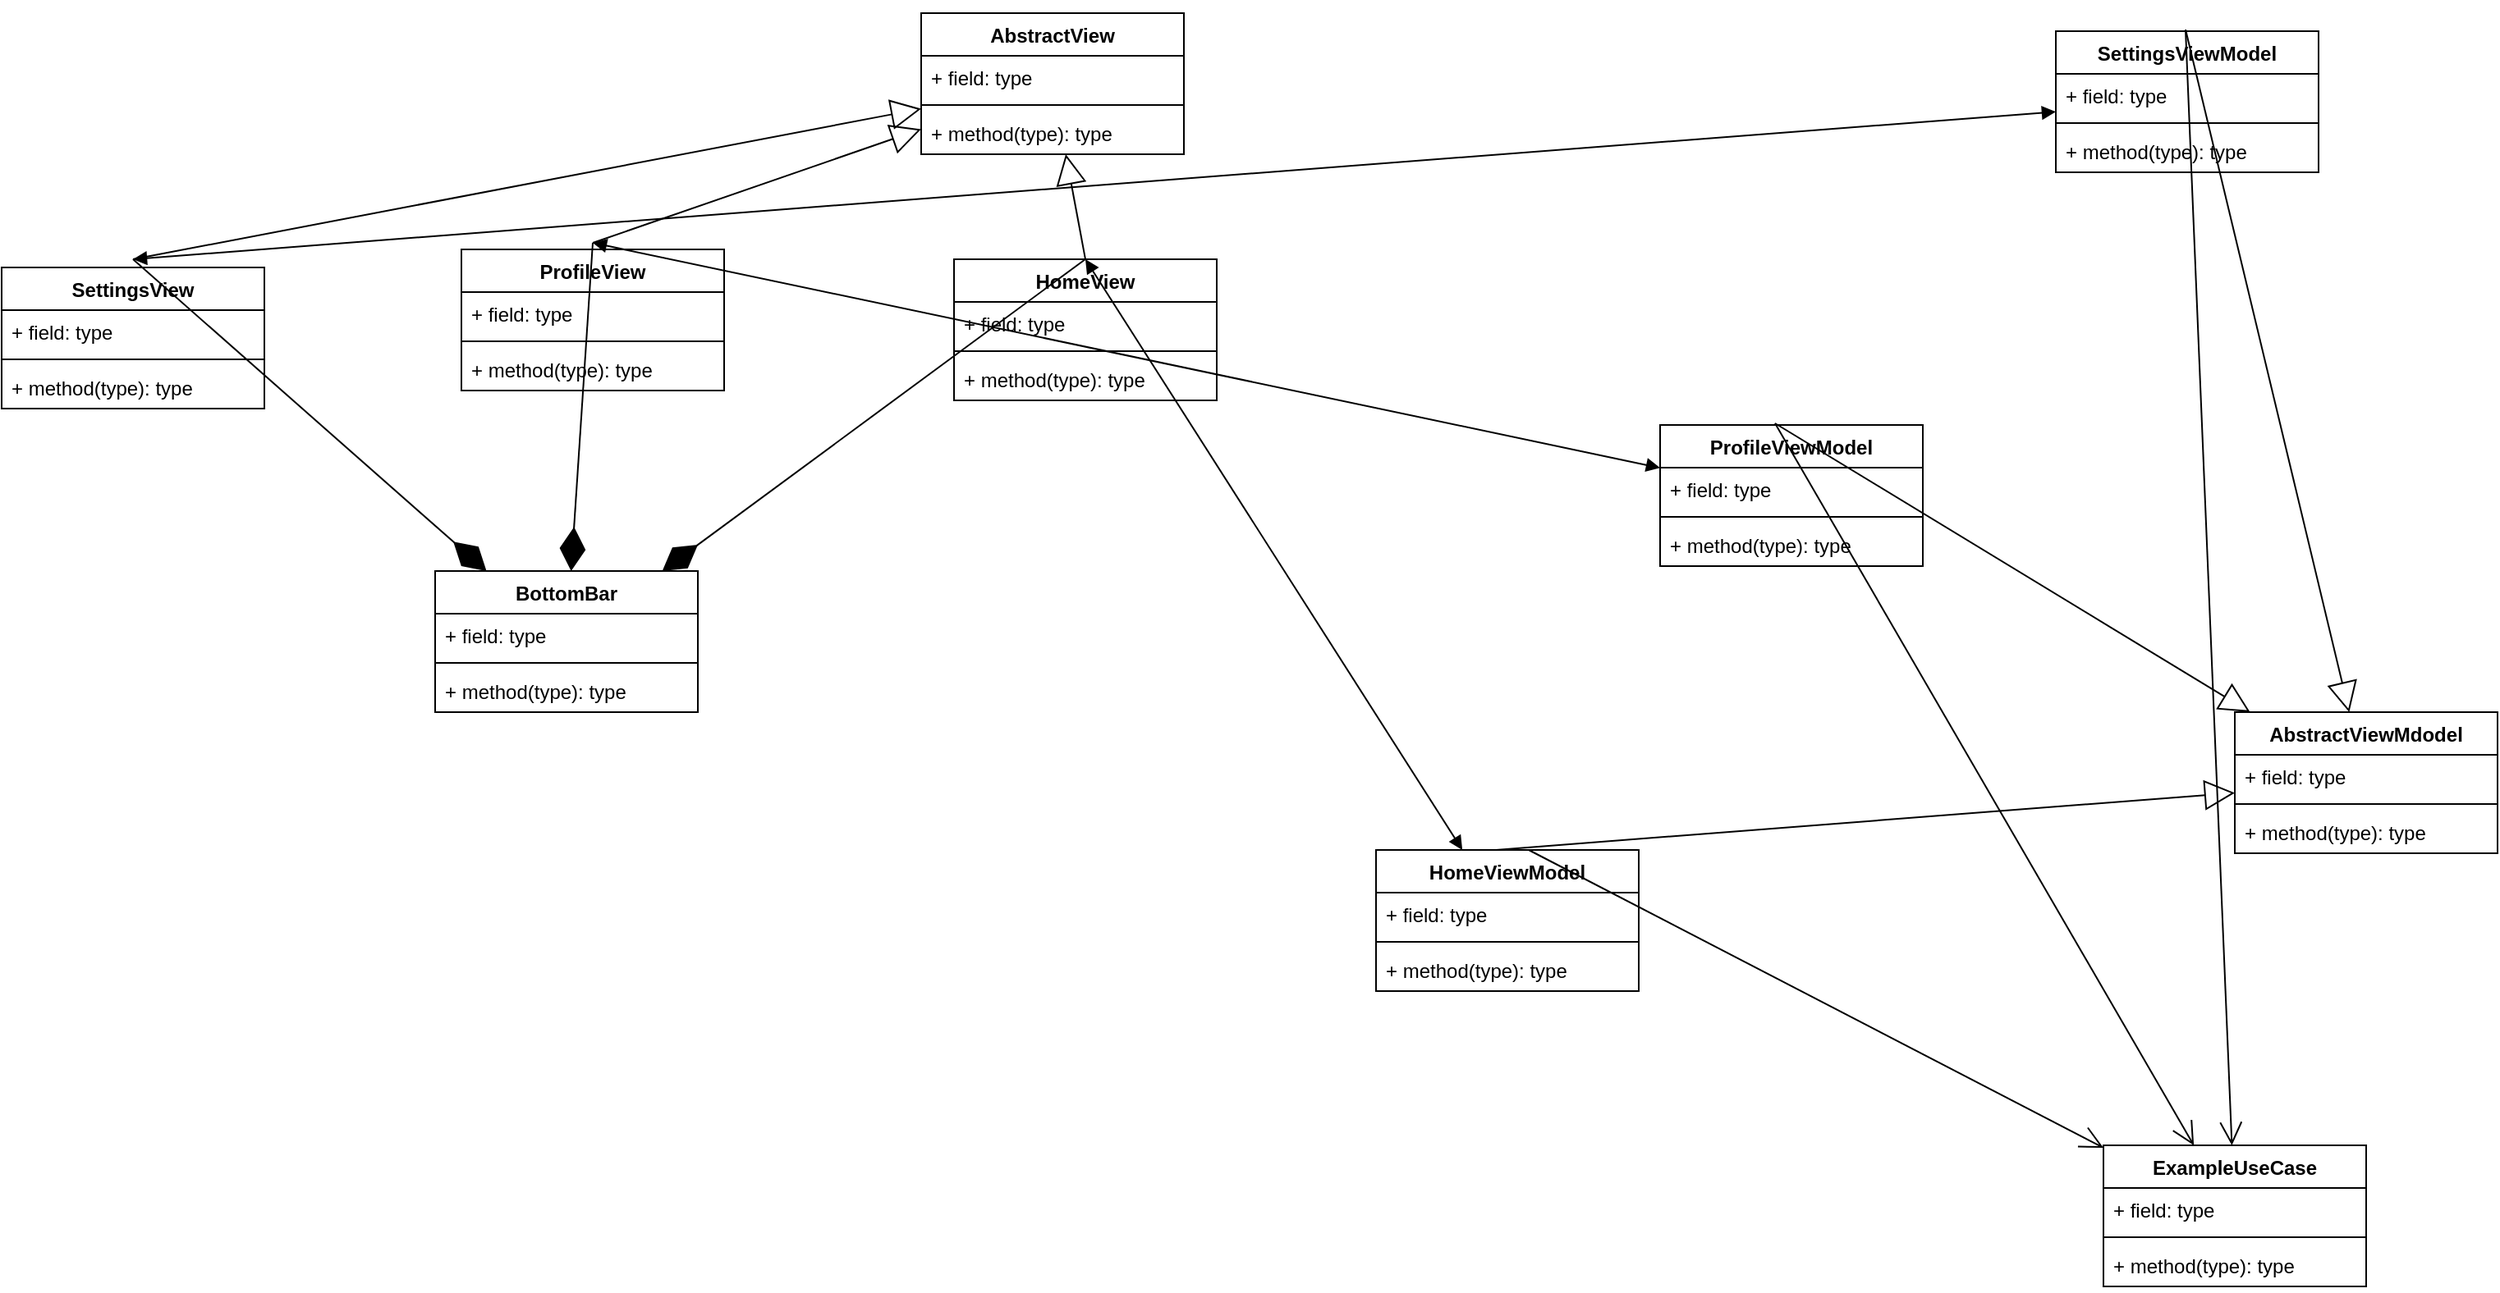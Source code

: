 <mxfile version="24.7.17">
  <diagram id="C5RBs43oDa-KdzZeNtuy" name="Page-1">
    <mxGraphModel dx="3983" dy="1902" grid="1" gridSize="10" guides="1" tooltips="1" connect="1" arrows="1" fold="1" page="1" pageScale="1" pageWidth="827" pageHeight="1169" math="0" shadow="0">
      <root>
        <mxCell id="WIyWlLk6GJQsqaUBKTNV-0" />
        <mxCell id="WIyWlLk6GJQsqaUBKTNV-1" parent="WIyWlLk6GJQsqaUBKTNV-0" />
        <mxCell id="GY4QkRGqoK_6zN_-OmSG-0" value="BottomBar" style="swimlane;fontStyle=1;align=center;verticalAlign=top;childLayout=stackLayout;horizontal=1;startSize=26;horizontalStack=0;resizeParent=1;resizeParentMax=0;resizeLast=0;collapsible=1;marginBottom=0;whiteSpace=wrap;html=1;" vertex="1" parent="WIyWlLk6GJQsqaUBKTNV-1">
          <mxGeometry x="254" y="370" width="160" height="86" as="geometry" />
        </mxCell>
        <mxCell id="GY4QkRGqoK_6zN_-OmSG-1" value="+ field: type" style="text;strokeColor=none;fillColor=none;align=left;verticalAlign=top;spacingLeft=4;spacingRight=4;overflow=hidden;rotatable=0;points=[[0,0.5],[1,0.5]];portConstraint=eastwest;whiteSpace=wrap;html=1;" vertex="1" parent="GY4QkRGqoK_6zN_-OmSG-0">
          <mxGeometry y="26" width="160" height="26" as="geometry" />
        </mxCell>
        <mxCell id="GY4QkRGqoK_6zN_-OmSG-2" value="" style="line;strokeWidth=1;fillColor=none;align=left;verticalAlign=middle;spacingTop=-1;spacingLeft=3;spacingRight=3;rotatable=0;labelPosition=right;points=[];portConstraint=eastwest;strokeColor=inherit;" vertex="1" parent="GY4QkRGqoK_6zN_-OmSG-0">
          <mxGeometry y="52" width="160" height="8" as="geometry" />
        </mxCell>
        <mxCell id="GY4QkRGqoK_6zN_-OmSG-3" value="+ method(type): type" style="text;strokeColor=none;fillColor=none;align=left;verticalAlign=top;spacingLeft=4;spacingRight=4;overflow=hidden;rotatable=0;points=[[0,0.5],[1,0.5]];portConstraint=eastwest;whiteSpace=wrap;html=1;" vertex="1" parent="GY4QkRGqoK_6zN_-OmSG-0">
          <mxGeometry y="60" width="160" height="26" as="geometry" />
        </mxCell>
        <mxCell id="GY4QkRGqoK_6zN_-OmSG-4" value="HomeView" style="swimlane;fontStyle=1;align=center;verticalAlign=top;childLayout=stackLayout;horizontal=1;startSize=26;horizontalStack=0;resizeParent=1;resizeParentMax=0;resizeLast=0;collapsible=1;marginBottom=0;whiteSpace=wrap;html=1;" vertex="1" parent="WIyWlLk6GJQsqaUBKTNV-1">
          <mxGeometry x="570" y="180" width="160" height="86" as="geometry" />
        </mxCell>
        <mxCell id="GY4QkRGqoK_6zN_-OmSG-23" value="" style="endArrow=block;endSize=16;endFill=0;html=1;rounded=0;" edge="1" parent="GY4QkRGqoK_6zN_-OmSG-4" target="GY4QkRGqoK_6zN_-OmSG-16">
          <mxGeometry width="160" relative="1" as="geometry">
            <mxPoint x="80" as="sourcePoint" />
            <mxPoint x="240" as="targetPoint" />
          </mxGeometry>
        </mxCell>
        <mxCell id="GY4QkRGqoK_6zN_-OmSG-27" value="" style="endArrow=diamondThin;endFill=1;endSize=24;html=1;rounded=0;" edge="1" parent="GY4QkRGqoK_6zN_-OmSG-4" target="GY4QkRGqoK_6zN_-OmSG-0">
          <mxGeometry width="160" relative="1" as="geometry">
            <mxPoint x="80" as="sourcePoint" />
            <mxPoint x="240" as="targetPoint" />
          </mxGeometry>
        </mxCell>
        <mxCell id="GY4QkRGqoK_6zN_-OmSG-52" value="" style="endArrow=block;startArrow=block;endFill=1;startFill=1;html=1;rounded=0;" edge="1" parent="GY4QkRGqoK_6zN_-OmSG-4" target="GY4QkRGqoK_6zN_-OmSG-32">
          <mxGeometry width="160" relative="1" as="geometry">
            <mxPoint x="80" as="sourcePoint" />
            <mxPoint x="240" as="targetPoint" />
          </mxGeometry>
        </mxCell>
        <mxCell id="GY4QkRGqoK_6zN_-OmSG-5" value="+ field: type" style="text;strokeColor=none;fillColor=none;align=left;verticalAlign=top;spacingLeft=4;spacingRight=4;overflow=hidden;rotatable=0;points=[[0,0.5],[1,0.5]];portConstraint=eastwest;whiteSpace=wrap;html=1;" vertex="1" parent="GY4QkRGqoK_6zN_-OmSG-4">
          <mxGeometry y="26" width="160" height="26" as="geometry" />
        </mxCell>
        <mxCell id="GY4QkRGqoK_6zN_-OmSG-6" value="" style="line;strokeWidth=1;fillColor=none;align=left;verticalAlign=middle;spacingTop=-1;spacingLeft=3;spacingRight=3;rotatable=0;labelPosition=right;points=[];portConstraint=eastwest;strokeColor=inherit;" vertex="1" parent="GY4QkRGqoK_6zN_-OmSG-4">
          <mxGeometry y="52" width="160" height="8" as="geometry" />
        </mxCell>
        <mxCell id="GY4QkRGqoK_6zN_-OmSG-7" value="+ method(type): type" style="text;strokeColor=none;fillColor=none;align=left;verticalAlign=top;spacingLeft=4;spacingRight=4;overflow=hidden;rotatable=0;points=[[0,0.5],[1,0.5]];portConstraint=eastwest;whiteSpace=wrap;html=1;" vertex="1" parent="GY4QkRGqoK_6zN_-OmSG-4">
          <mxGeometry y="60" width="160" height="26" as="geometry" />
        </mxCell>
        <mxCell id="GY4QkRGqoK_6zN_-OmSG-8" value="ProfileView" style="swimlane;fontStyle=1;align=center;verticalAlign=top;childLayout=stackLayout;horizontal=1;startSize=26;horizontalStack=0;resizeParent=1;resizeParentMax=0;resizeLast=0;collapsible=1;marginBottom=0;whiteSpace=wrap;html=1;" vertex="1" parent="WIyWlLk6GJQsqaUBKTNV-1">
          <mxGeometry x="270" y="174" width="160" height="86" as="geometry" />
        </mxCell>
        <mxCell id="GY4QkRGqoK_6zN_-OmSG-9" value="+ field: type" style="text;strokeColor=none;fillColor=none;align=left;verticalAlign=top;spacingLeft=4;spacingRight=4;overflow=hidden;rotatable=0;points=[[0,0.5],[1,0.5]];portConstraint=eastwest;whiteSpace=wrap;html=1;" vertex="1" parent="GY4QkRGqoK_6zN_-OmSG-8">
          <mxGeometry y="26" width="160" height="26" as="geometry" />
        </mxCell>
        <mxCell id="GY4QkRGqoK_6zN_-OmSG-10" value="" style="line;strokeWidth=1;fillColor=none;align=left;verticalAlign=middle;spacingTop=-1;spacingLeft=3;spacingRight=3;rotatable=0;labelPosition=right;points=[];portConstraint=eastwest;strokeColor=inherit;" vertex="1" parent="GY4QkRGqoK_6zN_-OmSG-8">
          <mxGeometry y="52" width="160" height="8" as="geometry" />
        </mxCell>
        <mxCell id="GY4QkRGqoK_6zN_-OmSG-11" value="+ method(type): type" style="text;strokeColor=none;fillColor=none;align=left;verticalAlign=top;spacingLeft=4;spacingRight=4;overflow=hidden;rotatable=0;points=[[0,0.5],[1,0.5]];portConstraint=eastwest;whiteSpace=wrap;html=1;" vertex="1" parent="GY4QkRGqoK_6zN_-OmSG-8">
          <mxGeometry y="60" width="160" height="26" as="geometry" />
        </mxCell>
        <mxCell id="GY4QkRGqoK_6zN_-OmSG-22" value="&lt;div&gt;&lt;br&gt;&lt;/div&gt;&lt;div&gt;&lt;br&gt;&lt;/div&gt;" style="endArrow=block;endSize=16;endFill=0;html=1;rounded=0;" edge="1" parent="GY4QkRGqoK_6zN_-OmSG-8" target="GY4QkRGqoK_6zN_-OmSG-16">
          <mxGeometry width="160" relative="1" as="geometry">
            <mxPoint x="80" y="-4" as="sourcePoint" />
            <mxPoint x="240" y="-4" as="targetPoint" />
          </mxGeometry>
        </mxCell>
        <mxCell id="GY4QkRGqoK_6zN_-OmSG-24" value="" style="endArrow=diamondThin;endFill=1;endSize=24;html=1;rounded=0;" edge="1" parent="GY4QkRGqoK_6zN_-OmSG-8" target="GY4QkRGqoK_6zN_-OmSG-0">
          <mxGeometry width="160" relative="1" as="geometry">
            <mxPoint x="80" y="-4" as="sourcePoint" />
            <mxPoint x="240" y="-4" as="targetPoint" />
          </mxGeometry>
        </mxCell>
        <mxCell id="GY4QkRGqoK_6zN_-OmSG-53" value="" style="endArrow=block;startArrow=block;endFill=1;startFill=1;html=1;rounded=0;" edge="1" parent="GY4QkRGqoK_6zN_-OmSG-8" target="GY4QkRGqoK_6zN_-OmSG-36">
          <mxGeometry width="160" relative="1" as="geometry">
            <mxPoint x="80" y="-4" as="sourcePoint" />
            <mxPoint x="240" y="-4" as="targetPoint" />
          </mxGeometry>
        </mxCell>
        <mxCell id="GY4QkRGqoK_6zN_-OmSG-12" value="SettingsView" style="swimlane;fontStyle=1;align=center;verticalAlign=top;childLayout=stackLayout;horizontal=1;startSize=26;horizontalStack=0;resizeParent=1;resizeParentMax=0;resizeLast=0;collapsible=1;marginBottom=0;whiteSpace=wrap;html=1;" vertex="1" parent="WIyWlLk6GJQsqaUBKTNV-1">
          <mxGeometry x="-10" y="185" width="160" height="86" as="geometry" />
        </mxCell>
        <mxCell id="GY4QkRGqoK_6zN_-OmSG-13" value="+ field: type" style="text;strokeColor=none;fillColor=none;align=left;verticalAlign=top;spacingLeft=4;spacingRight=4;overflow=hidden;rotatable=0;points=[[0,0.5],[1,0.5]];portConstraint=eastwest;whiteSpace=wrap;html=1;" vertex="1" parent="GY4QkRGqoK_6zN_-OmSG-12">
          <mxGeometry y="26" width="160" height="26" as="geometry" />
        </mxCell>
        <mxCell id="GY4QkRGqoK_6zN_-OmSG-14" value="" style="line;strokeWidth=1;fillColor=none;align=left;verticalAlign=middle;spacingTop=-1;spacingLeft=3;spacingRight=3;rotatable=0;labelPosition=right;points=[];portConstraint=eastwest;strokeColor=inherit;" vertex="1" parent="GY4QkRGqoK_6zN_-OmSG-12">
          <mxGeometry y="52" width="160" height="8" as="geometry" />
        </mxCell>
        <mxCell id="GY4QkRGqoK_6zN_-OmSG-15" value="+ method(type): type" style="text;strokeColor=none;fillColor=none;align=left;verticalAlign=top;spacingLeft=4;spacingRight=4;overflow=hidden;rotatable=0;points=[[0,0.5],[1,0.5]];portConstraint=eastwest;whiteSpace=wrap;html=1;" vertex="1" parent="GY4QkRGqoK_6zN_-OmSG-12">
          <mxGeometry y="60" width="160" height="26" as="geometry" />
        </mxCell>
        <mxCell id="GY4QkRGqoK_6zN_-OmSG-21" value="&lt;div&gt;&lt;br&gt;&lt;/div&gt;&lt;div&gt;&lt;br&gt;&lt;/div&gt;" style="endArrow=block;endSize=16;endFill=0;html=1;rounded=0;" edge="1" parent="GY4QkRGqoK_6zN_-OmSG-12" target="GY4QkRGqoK_6zN_-OmSG-16">
          <mxGeometry width="160" relative="1" as="geometry">
            <mxPoint x="80" y="-5" as="sourcePoint" />
            <mxPoint x="240" y="-5" as="targetPoint" />
          </mxGeometry>
        </mxCell>
        <mxCell id="GY4QkRGqoK_6zN_-OmSG-26" value="" style="endArrow=diamondThin;endFill=1;endSize=24;html=1;rounded=0;" edge="1" parent="GY4QkRGqoK_6zN_-OmSG-12" target="GY4QkRGqoK_6zN_-OmSG-0">
          <mxGeometry width="160" relative="1" as="geometry">
            <mxPoint x="80" y="-5" as="sourcePoint" />
            <mxPoint x="240" y="-5" as="targetPoint" />
          </mxGeometry>
        </mxCell>
        <mxCell id="GY4QkRGqoK_6zN_-OmSG-54" value="" style="endArrow=block;startArrow=block;endFill=1;startFill=1;html=1;rounded=0;" edge="1" parent="GY4QkRGqoK_6zN_-OmSG-12" target="GY4QkRGqoK_6zN_-OmSG-40">
          <mxGeometry width="160" relative="1" as="geometry">
            <mxPoint x="80" y="-5" as="sourcePoint" />
            <mxPoint x="240" y="-5" as="targetPoint" />
          </mxGeometry>
        </mxCell>
        <mxCell id="GY4QkRGqoK_6zN_-OmSG-16" value="AbstractView" style="swimlane;fontStyle=1;align=center;verticalAlign=top;childLayout=stackLayout;horizontal=1;startSize=26;horizontalStack=0;resizeParent=1;resizeParentMax=0;resizeLast=0;collapsible=1;marginBottom=0;whiteSpace=wrap;html=1;" vertex="1" parent="WIyWlLk6GJQsqaUBKTNV-1">
          <mxGeometry x="550" y="30" width="160" height="86" as="geometry" />
        </mxCell>
        <mxCell id="GY4QkRGqoK_6zN_-OmSG-17" value="+ field: type" style="text;strokeColor=none;fillColor=none;align=left;verticalAlign=top;spacingLeft=4;spacingRight=4;overflow=hidden;rotatable=0;points=[[0,0.5],[1,0.5]];portConstraint=eastwest;whiteSpace=wrap;html=1;" vertex="1" parent="GY4QkRGqoK_6zN_-OmSG-16">
          <mxGeometry y="26" width="160" height="26" as="geometry" />
        </mxCell>
        <mxCell id="GY4QkRGqoK_6zN_-OmSG-18" value="" style="line;strokeWidth=1;fillColor=none;align=left;verticalAlign=middle;spacingTop=-1;spacingLeft=3;spacingRight=3;rotatable=0;labelPosition=right;points=[];portConstraint=eastwest;strokeColor=inherit;" vertex="1" parent="GY4QkRGqoK_6zN_-OmSG-16">
          <mxGeometry y="52" width="160" height="8" as="geometry" />
        </mxCell>
        <mxCell id="GY4QkRGqoK_6zN_-OmSG-19" value="+ method(type): type" style="text;strokeColor=none;fillColor=none;align=left;verticalAlign=top;spacingLeft=4;spacingRight=4;overflow=hidden;rotatable=0;points=[[0,0.5],[1,0.5]];portConstraint=eastwest;whiteSpace=wrap;html=1;" vertex="1" parent="GY4QkRGqoK_6zN_-OmSG-16">
          <mxGeometry y="60" width="160" height="26" as="geometry" />
        </mxCell>
        <mxCell id="GY4QkRGqoK_6zN_-OmSG-32" value="HomeViewModel" style="swimlane;fontStyle=1;align=center;verticalAlign=top;childLayout=stackLayout;horizontal=1;startSize=26;horizontalStack=0;resizeParent=1;resizeParentMax=0;resizeLast=0;collapsible=1;marginBottom=0;whiteSpace=wrap;html=1;" vertex="1" parent="WIyWlLk6GJQsqaUBKTNV-1">
          <mxGeometry x="827" y="540" width="160" height="86" as="geometry" />
        </mxCell>
        <mxCell id="GY4QkRGqoK_6zN_-OmSG-48" value="" style="endArrow=block;endSize=16;endFill=0;html=1;rounded=0;" edge="1" parent="GY4QkRGqoK_6zN_-OmSG-32" target="GY4QkRGqoK_6zN_-OmSG-44">
          <mxGeometry width="160" relative="1" as="geometry">
            <mxPoint x="73" as="sourcePoint" />
            <mxPoint x="233" as="targetPoint" />
          </mxGeometry>
        </mxCell>
        <mxCell id="GY4QkRGqoK_6zN_-OmSG-59" value="" style="endArrow=open;endFill=1;endSize=12;html=1;rounded=0;" edge="1" parent="GY4QkRGqoK_6zN_-OmSG-32" target="GY4QkRGqoK_6zN_-OmSG-55">
          <mxGeometry width="160" relative="1" as="geometry">
            <mxPoint x="93" as="sourcePoint" />
            <mxPoint x="253" as="targetPoint" />
          </mxGeometry>
        </mxCell>
        <mxCell id="GY4QkRGqoK_6zN_-OmSG-33" value="+ field: type" style="text;strokeColor=none;fillColor=none;align=left;verticalAlign=top;spacingLeft=4;spacingRight=4;overflow=hidden;rotatable=0;points=[[0,0.5],[1,0.5]];portConstraint=eastwest;whiteSpace=wrap;html=1;" vertex="1" parent="GY4QkRGqoK_6zN_-OmSG-32">
          <mxGeometry y="26" width="160" height="26" as="geometry" />
        </mxCell>
        <mxCell id="GY4QkRGqoK_6zN_-OmSG-34" value="" style="line;strokeWidth=1;fillColor=none;align=left;verticalAlign=middle;spacingTop=-1;spacingLeft=3;spacingRight=3;rotatable=0;labelPosition=right;points=[];portConstraint=eastwest;strokeColor=inherit;" vertex="1" parent="GY4QkRGqoK_6zN_-OmSG-32">
          <mxGeometry y="52" width="160" height="8" as="geometry" />
        </mxCell>
        <mxCell id="GY4QkRGqoK_6zN_-OmSG-35" value="+ method(type): type" style="text;strokeColor=none;fillColor=none;align=left;verticalAlign=top;spacingLeft=4;spacingRight=4;overflow=hidden;rotatable=0;points=[[0,0.5],[1,0.5]];portConstraint=eastwest;whiteSpace=wrap;html=1;" vertex="1" parent="GY4QkRGqoK_6zN_-OmSG-32">
          <mxGeometry y="60" width="160" height="26" as="geometry" />
        </mxCell>
        <mxCell id="GY4QkRGqoK_6zN_-OmSG-36" value="ProfileViewModel" style="swimlane;fontStyle=1;align=center;verticalAlign=top;childLayout=stackLayout;horizontal=1;startSize=26;horizontalStack=0;resizeParent=1;resizeParentMax=0;resizeLast=0;collapsible=1;marginBottom=0;whiteSpace=wrap;html=1;" vertex="1" parent="WIyWlLk6GJQsqaUBKTNV-1">
          <mxGeometry x="1000" y="281" width="160" height="86" as="geometry" />
        </mxCell>
        <mxCell id="GY4QkRGqoK_6zN_-OmSG-37" value="+ field: type" style="text;strokeColor=none;fillColor=none;align=left;verticalAlign=top;spacingLeft=4;spacingRight=4;overflow=hidden;rotatable=0;points=[[0,0.5],[1,0.5]];portConstraint=eastwest;whiteSpace=wrap;html=1;" vertex="1" parent="GY4QkRGqoK_6zN_-OmSG-36">
          <mxGeometry y="26" width="160" height="26" as="geometry" />
        </mxCell>
        <mxCell id="GY4QkRGqoK_6zN_-OmSG-38" value="" style="line;strokeWidth=1;fillColor=none;align=left;verticalAlign=middle;spacingTop=-1;spacingLeft=3;spacingRight=3;rotatable=0;labelPosition=right;points=[];portConstraint=eastwest;strokeColor=inherit;" vertex="1" parent="GY4QkRGqoK_6zN_-OmSG-36">
          <mxGeometry y="52" width="160" height="8" as="geometry" />
        </mxCell>
        <mxCell id="GY4QkRGqoK_6zN_-OmSG-39" value="+ method(type): type" style="text;strokeColor=none;fillColor=none;align=left;verticalAlign=top;spacingLeft=4;spacingRight=4;overflow=hidden;rotatable=0;points=[[0,0.5],[1,0.5]];portConstraint=eastwest;whiteSpace=wrap;html=1;" vertex="1" parent="GY4QkRGqoK_6zN_-OmSG-36">
          <mxGeometry y="60" width="160" height="26" as="geometry" />
        </mxCell>
        <mxCell id="GY4QkRGqoK_6zN_-OmSG-49" value="" style="endArrow=block;endSize=16;endFill=0;html=1;rounded=0;" edge="1" parent="GY4QkRGqoK_6zN_-OmSG-36" target="GY4QkRGqoK_6zN_-OmSG-44">
          <mxGeometry width="160" relative="1" as="geometry">
            <mxPoint x="70" y="-1" as="sourcePoint" />
            <mxPoint x="230" y="-1" as="targetPoint" />
          </mxGeometry>
        </mxCell>
        <mxCell id="GY4QkRGqoK_6zN_-OmSG-60" value="" style="endArrow=open;endFill=1;endSize=12;html=1;rounded=0;" edge="1" parent="GY4QkRGqoK_6zN_-OmSG-36" target="GY4QkRGqoK_6zN_-OmSG-55">
          <mxGeometry width="160" relative="1" as="geometry">
            <mxPoint x="70" y="-1" as="sourcePoint" />
            <mxPoint x="230" y="-1" as="targetPoint" />
          </mxGeometry>
        </mxCell>
        <mxCell id="GY4QkRGqoK_6zN_-OmSG-40" value="SettingsViewModel" style="swimlane;fontStyle=1;align=center;verticalAlign=top;childLayout=stackLayout;horizontal=1;startSize=26;horizontalStack=0;resizeParent=1;resizeParentMax=0;resizeLast=0;collapsible=1;marginBottom=0;whiteSpace=wrap;html=1;" vertex="1" parent="WIyWlLk6GJQsqaUBKTNV-1">
          <mxGeometry x="1241" y="41" width="160" height="86" as="geometry" />
        </mxCell>
        <mxCell id="GY4QkRGqoK_6zN_-OmSG-41" value="+ field: type" style="text;strokeColor=none;fillColor=none;align=left;verticalAlign=top;spacingLeft=4;spacingRight=4;overflow=hidden;rotatable=0;points=[[0,0.5],[1,0.5]];portConstraint=eastwest;whiteSpace=wrap;html=1;" vertex="1" parent="GY4QkRGqoK_6zN_-OmSG-40">
          <mxGeometry y="26" width="160" height="26" as="geometry" />
        </mxCell>
        <mxCell id="GY4QkRGqoK_6zN_-OmSG-42" value="" style="line;strokeWidth=1;fillColor=none;align=left;verticalAlign=middle;spacingTop=-1;spacingLeft=3;spacingRight=3;rotatable=0;labelPosition=right;points=[];portConstraint=eastwest;strokeColor=inherit;" vertex="1" parent="GY4QkRGqoK_6zN_-OmSG-40">
          <mxGeometry y="52" width="160" height="8" as="geometry" />
        </mxCell>
        <mxCell id="GY4QkRGqoK_6zN_-OmSG-43" value="+ method(type): type" style="text;strokeColor=none;fillColor=none;align=left;verticalAlign=top;spacingLeft=4;spacingRight=4;overflow=hidden;rotatable=0;points=[[0,0.5],[1,0.5]];portConstraint=eastwest;whiteSpace=wrap;html=1;" vertex="1" parent="GY4QkRGqoK_6zN_-OmSG-40">
          <mxGeometry y="60" width="160" height="26" as="geometry" />
        </mxCell>
        <mxCell id="GY4QkRGqoK_6zN_-OmSG-50" value="" style="endArrow=block;endSize=16;endFill=0;html=1;rounded=0;" edge="1" parent="GY4QkRGqoK_6zN_-OmSG-40" target="GY4QkRGqoK_6zN_-OmSG-44">
          <mxGeometry width="160" relative="1" as="geometry">
            <mxPoint x="79" y="-1" as="sourcePoint" />
            <mxPoint x="239" y="-1" as="targetPoint" />
          </mxGeometry>
        </mxCell>
        <mxCell id="GY4QkRGqoK_6zN_-OmSG-61" value="" style="endArrow=open;endFill=1;endSize=12;html=1;rounded=0;" edge="1" parent="GY4QkRGqoK_6zN_-OmSG-40" target="GY4QkRGqoK_6zN_-OmSG-55">
          <mxGeometry width="160" relative="1" as="geometry">
            <mxPoint x="79" y="-1" as="sourcePoint" />
            <mxPoint x="239" y="-1" as="targetPoint" />
          </mxGeometry>
        </mxCell>
        <mxCell id="GY4QkRGqoK_6zN_-OmSG-44" value="AbstractViewMdodel" style="swimlane;fontStyle=1;align=center;verticalAlign=top;childLayout=stackLayout;horizontal=1;startSize=26;horizontalStack=0;resizeParent=1;resizeParentMax=0;resizeLast=0;collapsible=1;marginBottom=0;whiteSpace=wrap;html=1;" vertex="1" parent="WIyWlLk6GJQsqaUBKTNV-1">
          <mxGeometry x="1350" y="456" width="160" height="86" as="geometry" />
        </mxCell>
        <mxCell id="GY4QkRGqoK_6zN_-OmSG-45" value="+ field: type" style="text;strokeColor=none;fillColor=none;align=left;verticalAlign=top;spacingLeft=4;spacingRight=4;overflow=hidden;rotatable=0;points=[[0,0.5],[1,0.5]];portConstraint=eastwest;whiteSpace=wrap;html=1;" vertex="1" parent="GY4QkRGqoK_6zN_-OmSG-44">
          <mxGeometry y="26" width="160" height="26" as="geometry" />
        </mxCell>
        <mxCell id="GY4QkRGqoK_6zN_-OmSG-46" value="" style="line;strokeWidth=1;fillColor=none;align=left;verticalAlign=middle;spacingTop=-1;spacingLeft=3;spacingRight=3;rotatable=0;labelPosition=right;points=[];portConstraint=eastwest;strokeColor=inherit;" vertex="1" parent="GY4QkRGqoK_6zN_-OmSG-44">
          <mxGeometry y="52" width="160" height="8" as="geometry" />
        </mxCell>
        <mxCell id="GY4QkRGqoK_6zN_-OmSG-47" value="+ method(type): type" style="text;strokeColor=none;fillColor=none;align=left;verticalAlign=top;spacingLeft=4;spacingRight=4;overflow=hidden;rotatable=0;points=[[0,0.5],[1,0.5]];portConstraint=eastwest;whiteSpace=wrap;html=1;" vertex="1" parent="GY4QkRGqoK_6zN_-OmSG-44">
          <mxGeometry y="60" width="160" height="26" as="geometry" />
        </mxCell>
        <mxCell id="GY4QkRGqoK_6zN_-OmSG-55" value="ExampleUseCase" style="swimlane;fontStyle=1;align=center;verticalAlign=top;childLayout=stackLayout;horizontal=1;startSize=26;horizontalStack=0;resizeParent=1;resizeParentMax=0;resizeLast=0;collapsible=1;marginBottom=0;whiteSpace=wrap;html=1;" vertex="1" parent="WIyWlLk6GJQsqaUBKTNV-1">
          <mxGeometry x="1270" y="720" width="160" height="86" as="geometry" />
        </mxCell>
        <mxCell id="GY4QkRGqoK_6zN_-OmSG-56" value="+ field: type" style="text;strokeColor=none;fillColor=none;align=left;verticalAlign=top;spacingLeft=4;spacingRight=4;overflow=hidden;rotatable=0;points=[[0,0.5],[1,0.5]];portConstraint=eastwest;whiteSpace=wrap;html=1;" vertex="1" parent="GY4QkRGqoK_6zN_-OmSG-55">
          <mxGeometry y="26" width="160" height="26" as="geometry" />
        </mxCell>
        <mxCell id="GY4QkRGqoK_6zN_-OmSG-57" value="" style="line;strokeWidth=1;fillColor=none;align=left;verticalAlign=middle;spacingTop=-1;spacingLeft=3;spacingRight=3;rotatable=0;labelPosition=right;points=[];portConstraint=eastwest;strokeColor=inherit;" vertex="1" parent="GY4QkRGqoK_6zN_-OmSG-55">
          <mxGeometry y="52" width="160" height="8" as="geometry" />
        </mxCell>
        <mxCell id="GY4QkRGqoK_6zN_-OmSG-58" value="+ method(type): type" style="text;strokeColor=none;fillColor=none;align=left;verticalAlign=top;spacingLeft=4;spacingRight=4;overflow=hidden;rotatable=0;points=[[0,0.5],[1,0.5]];portConstraint=eastwest;whiteSpace=wrap;html=1;" vertex="1" parent="GY4QkRGqoK_6zN_-OmSG-55">
          <mxGeometry y="60" width="160" height="26" as="geometry" />
        </mxCell>
      </root>
    </mxGraphModel>
  </diagram>
</mxfile>
